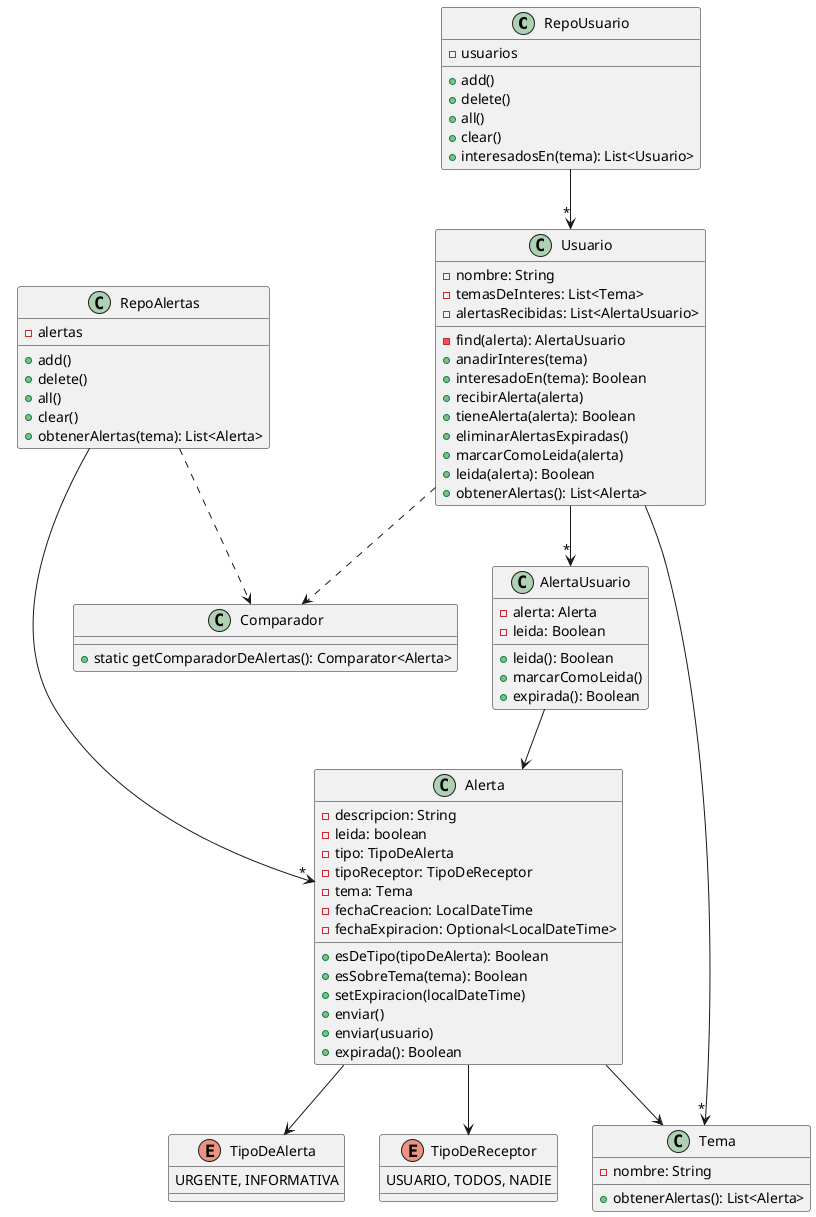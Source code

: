 @startuml diagrama_de_clases

' Esto se saltea setters y getters simples

class RepoUsuario {
    - usuarios
    + add()
    + delete()
    + all()
    + clear()
    + interesadosEn(tema): List<Usuario>
}

class Usuario {
    - nombre: String
    - temasDeInteres: List<Tema>
    - alertasRecibidas: List<AlertaUsuario>

    - find(alerta): AlertaUsuario
    + anadirInteres(tema)
    + interesadoEn(tema): Boolean
    + recibirAlerta(alerta)
    + tieneAlerta(alerta): Boolean
    + eliminarAlertasExpiradas()
    + marcarComoLeida(alerta)
    + leida(alerta): Boolean
    + obtenerAlertas(): List<Alerta>
}

class AlertaUsuario {
    - alerta: Alerta
    - leida: Boolean

    + leida(): Boolean
    + marcarComoLeida()
    + expirada(): Boolean
}

class RepoAlertas {
    - alertas
    + add()
    + delete()
    + all()
    + clear()
    + obtenerAlertas(tema): List<Alerta>
}

class Alerta {
    - descripcion: String
    - leida: boolean
    - tipo: TipoDeAlerta
    - tipoReceptor: TipoDeReceptor
    - tema: Tema
    - fechaCreacion: LocalDateTime
    - fechaExpiracion: Optional<LocalDateTime>

    + esDeTipo(tipoDeAlerta): Boolean
    + esSobreTema(tema): Boolean
    + setExpiracion(localDateTime)
    + enviar()
    + enviar(usuario)
    + expirada(): Boolean
}

enum TipoDeAlerta {
    URGENTE, INFORMATIVA
}

enum TipoDeReceptor {
    USUARIO, TODOS, NADIE
}

' puede ser un enum tambien
class Tema {
    - nombre: String

    + obtenerAlertas(): List<Alerta>
}

class Comparador {
    + static getComparadorDeAlertas(): Comparator<Alerta>
}

RepoUsuario --> "*" Usuario
Usuario -> "*" Tema
Usuario --> "*" AlertaUsuario
AlertaUsuario --> Alerta
RepoAlertas --> "*" Alerta
Alerta --> TipoDeAlerta
Alerta --> TipoDeReceptor
Alerta --> Tema
Usuario ..> Comparador
RepoAlertas ..> Comparador

@enduml